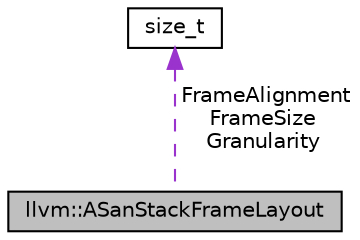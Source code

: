 digraph "llvm::ASanStackFrameLayout"
{
 // LATEX_PDF_SIZE
  bgcolor="transparent";
  edge [fontname="Helvetica",fontsize="10",labelfontname="Helvetica",labelfontsize="10"];
  node [fontname="Helvetica",fontsize="10",shape="box"];
  Node1 [label="llvm::ASanStackFrameLayout",height=0.2,width=0.4,color="black", fillcolor="grey75", style="filled", fontcolor="black",tooltip=" "];
  Node2 -> Node1 [dir="back",color="darkorchid3",fontsize="10",style="dashed",label=" FrameAlignment\nFrameSize\nGranularity" ,fontname="Helvetica"];
  Node2 [label="size_t",height=0.2,width=0.4,color="black",URL="$classsize__t.html",tooltip=" "];
}
